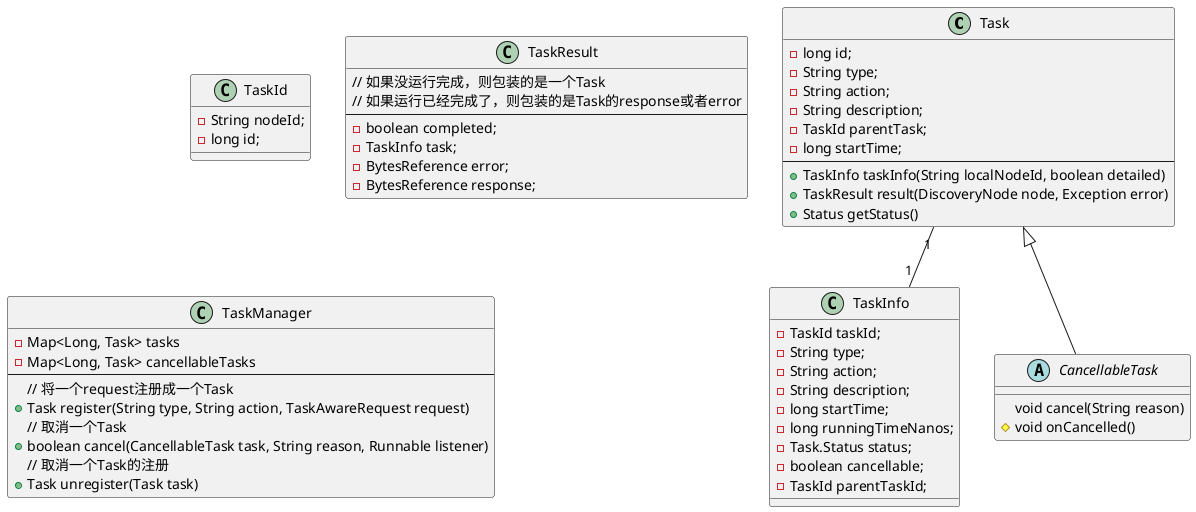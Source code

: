 @startuml
class Task {
    -long id;
    -String type;
    -String action;
    -String description;
    -TaskId parentTask;
    -long startTime;
    ---
    +TaskInfo taskInfo(String localNodeId, boolean detailed)
    +TaskResult result(DiscoveryNode node, Exception error)
    +Status getStatus()
}

class TaskId {
    -String nodeId;
    -long id;
}

class TaskInfo {
    -TaskId taskId;
    -String type;
    -String action;
    -String description;
    -long startTime;
    -long runningTimeNanos;
    -Task.Status status;
    -boolean cancellable;
    -TaskId parentTaskId;
}

class TaskResult {
    // 如果没运行完成，则包装的是一个Task
    // 如果运行已经完成了，则包装的是Task的response或者error
    --
    -boolean completed;
    -TaskInfo task;
    -BytesReference error;
    -BytesReference response;
}

abstract class CancellableTask extends Task {
    void cancel(String reason)
    #void onCancelled()
}

class TaskManager{
    - Map<Long, Task> tasks
    - Map<Long, Task> cancellableTasks
    --
    // 将一个request注册成一个Task
    +Task register(String type, String action, TaskAwareRequest request)
    // 取消一个Task
    +boolean cancel(CancellableTask task, String reason, Runnable listener)
    // 取消一个Task的注册
    +Task unregister(Task task)
}

Task "1" -- "1" TaskInfo
@enduml